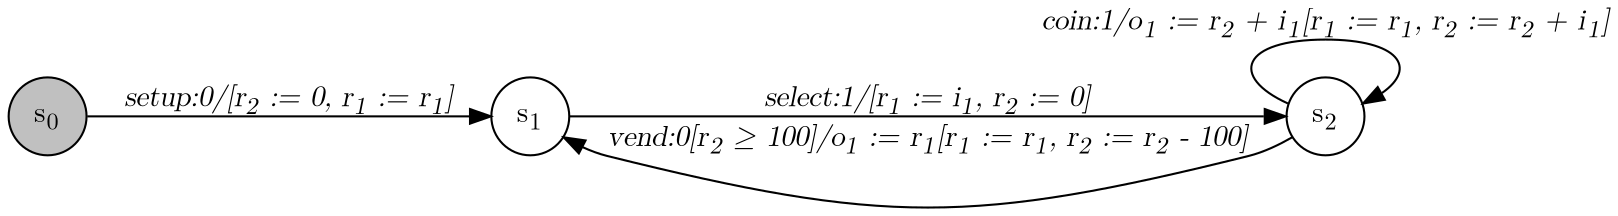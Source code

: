 digraph Drinks_Machine_Payforward{
   graph [rankdir="LR", fontname="Latin Modern Math"];
   node [color="black", fillcolor="white", shape="circle", style="filled", fontname="Latin Modern Math"];
   edge [fontname="Latin Modern Math"];

   s0[fillcolor="gray", label=<s<sub>0</sub>>];
   s1[label=<s<sub>1</sub>>];
   s2[label=<s<sub>2</sub>>];

   s1->s2[label=<<i>select:1/&#91;r<sub>1</sub> := i<sub>1</sub>, r<sub>2</sub> := 0&#93;</i>>];
   s2->s2[label=<<i>coin:1/o<sub>1</sub> := r<sub>2</sub> + i<sub>1</sub>&#91;r<sub>1</sub> := r<sub>1</sub>, r<sub>2</sub> := r<sub>2</sub> + i<sub>1</sub>&#93;</i>>];
   s0->s1[label=<<i>setup:0/&#91;r<sub>2</sub> := 0, r<sub>1</sub> := r<sub>1</sub>&#93;</i>>];
   s2->s1[label=<<i>vend:0&#91;r<sub>2</sub> &ge; 100&#93;/o<sub>1</sub> := r<sub>1</sub>&#91;r<sub>1</sub> := r<sub>1</sub>, r<sub>2</sub> := r<sub>2</sub> - 100&#93;</i>>];
}
